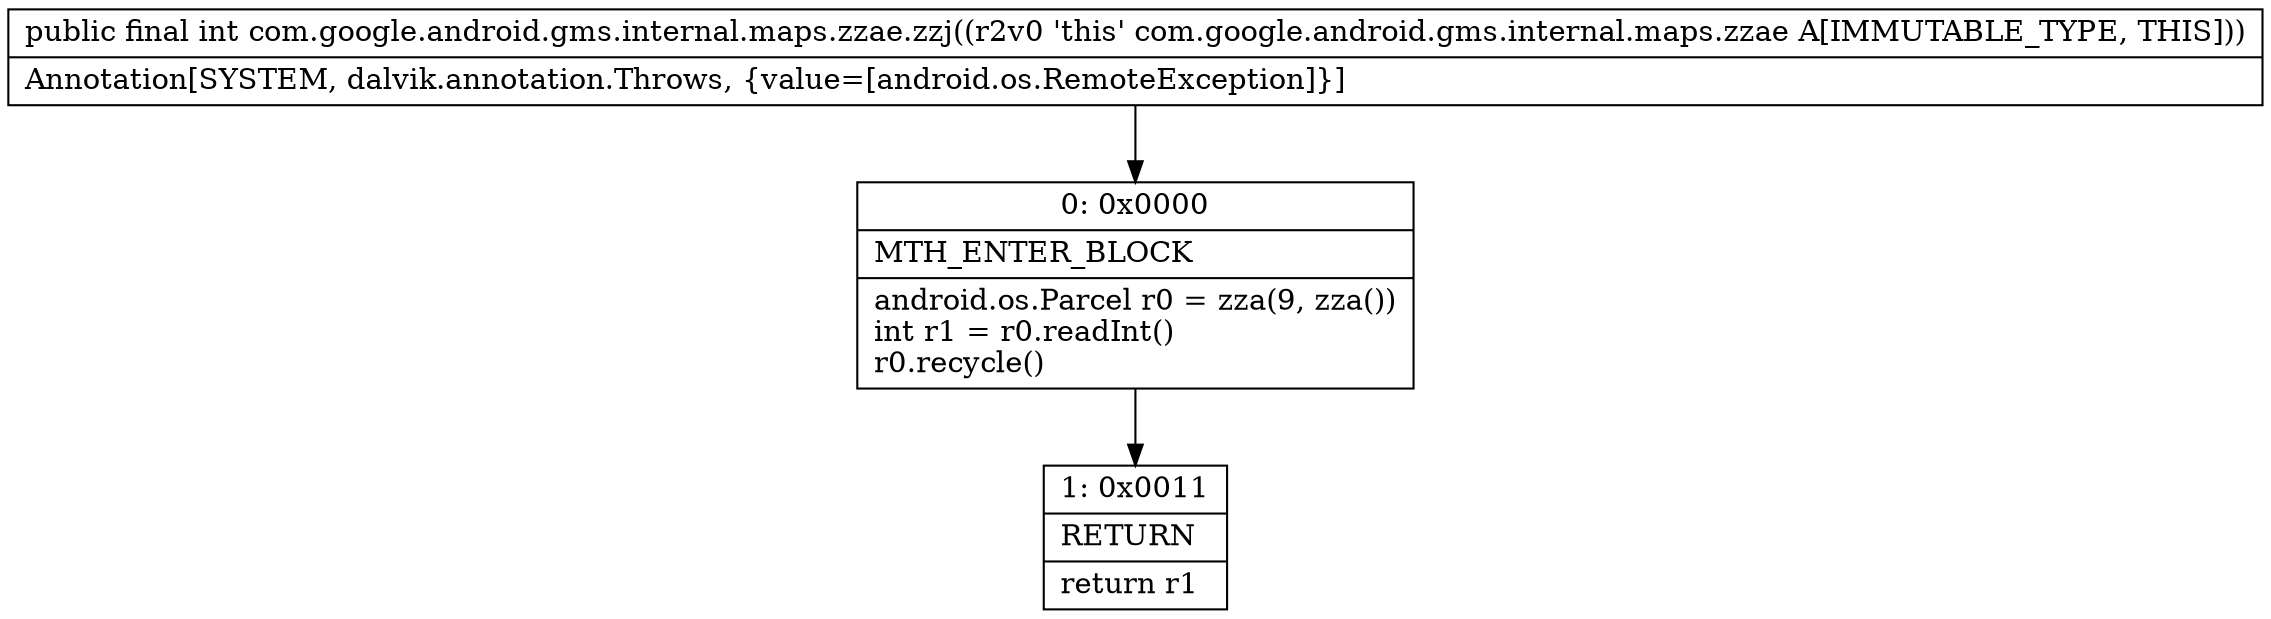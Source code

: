 digraph "CFG forcom.google.android.gms.internal.maps.zzae.zzj()I" {
Node_0 [shape=record,label="{0\:\ 0x0000|MTH_ENTER_BLOCK\l|android.os.Parcel r0 = zza(9, zza())\lint r1 = r0.readInt()\lr0.recycle()\l}"];
Node_1 [shape=record,label="{1\:\ 0x0011|RETURN\l|return r1\l}"];
MethodNode[shape=record,label="{public final int com.google.android.gms.internal.maps.zzae.zzj((r2v0 'this' com.google.android.gms.internal.maps.zzae A[IMMUTABLE_TYPE, THIS]))  | Annotation[SYSTEM, dalvik.annotation.Throws, \{value=[android.os.RemoteException]\}]\l}"];
MethodNode -> Node_0;
Node_0 -> Node_1;
}

